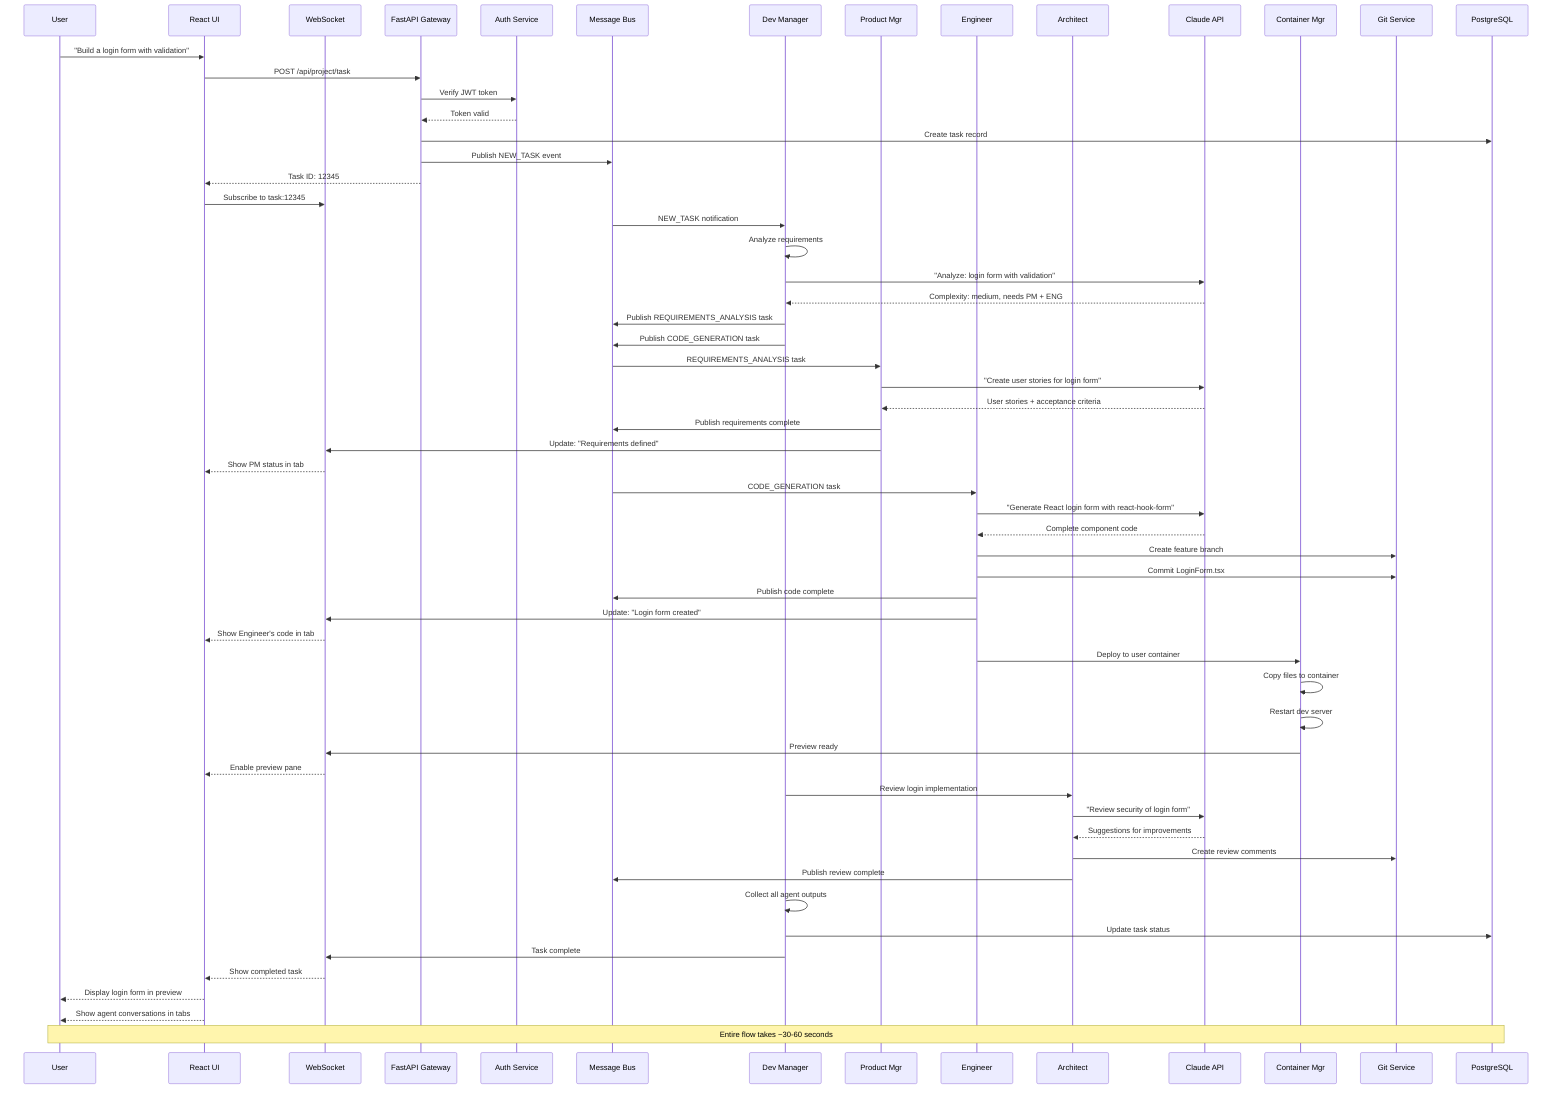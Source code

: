 sequenceDiagram
    participant User
    participant UI as React UI
    participant WS as WebSocket
    participant API as FastAPI Gateway
    participant Auth as Auth Service
    participant MB as Message Bus
    participant DM as Dev Manager
    participant PM as Product Mgr
    participant ENG as Engineer
    participant ARCH as Architect
    participant Claude as Claude API
    participant CM as Container Mgr
    participant Git as Git Service
    participant DB as PostgreSQL

    %% Initial Request
    User->>UI: "Build a login form with validation"
    UI->>API: POST /api/project/task
    API->>Auth: Verify JWT token
    Auth-->>API: Token valid
    
    %% Create task and publish to message bus
    API->>DB: Create task record
    API->>MB: Publish NEW_TASK event
    API-->>UI: Task ID: 12345
    
    %% WebSocket connection for real-time updates
    UI->>WS: Subscribe to task:12345
    
    %% Development Manager picks up task
    MB->>DM: NEW_TASK notification
    DM->>DM: Analyze requirements
    DM->>Claude: "Analyze: login form with validation"
    Claude-->>DM: Complexity: medium, needs PM + ENG
    
    %% Dev Manager delegates to agents
    DM->>MB: Publish REQUIREMENTS_ANALYSIS task
    DM->>MB: Publish CODE_GENERATION task
    
    %% Product Manager works on requirements
    MB->>PM: REQUIREMENTS_ANALYSIS task
    PM->>Claude: "Create user stories for login form"
    Claude-->>PM: User stories + acceptance criteria
    PM->>MB: Publish requirements complete
    PM->>WS: Update: "Requirements defined"
    WS-->>UI: Show PM status in tab
    
    %% Engineer generates code
    MB->>ENG: CODE_GENERATION task
    ENG->>Claude: "Generate React login form with react-hook-form"
    Claude-->>ENG: Complete component code
    ENG->>Git: Create feature branch
    ENG->>Git: Commit LoginForm.tsx
    ENG->>MB: Publish code complete
    ENG->>WS: Update: "Login form created"
    WS-->>UI: Show Engineer's code in tab
    
    %% Update container with new code
    ENG->>CM: Deploy to user container
    CM->>CM: Copy files to container
    CM->>CM: Restart dev server
    CM->>WS: Preview ready
    WS-->>UI: Enable preview pane
    
    %% Architecture review (if needed)
    DM->>ARCH: Review login implementation
    ARCH->>Claude: "Review security of login form"
    Claude-->>ARCH: Suggestions for improvements
    ARCH->>Git: Create review comments
    ARCH->>MB: Publish review complete
    
    %% Final coordination
    DM->>DM: Collect all agent outputs
    DM->>DB: Update task status
    DM->>WS: Task complete
    WS-->>UI: Show completed task
    
    %% User sees result
    UI-->>User: Display login form in preview
    UI-->>User: Show agent conversations in tabs

    Note over User,DB: Entire flow takes ~30-60 seconds